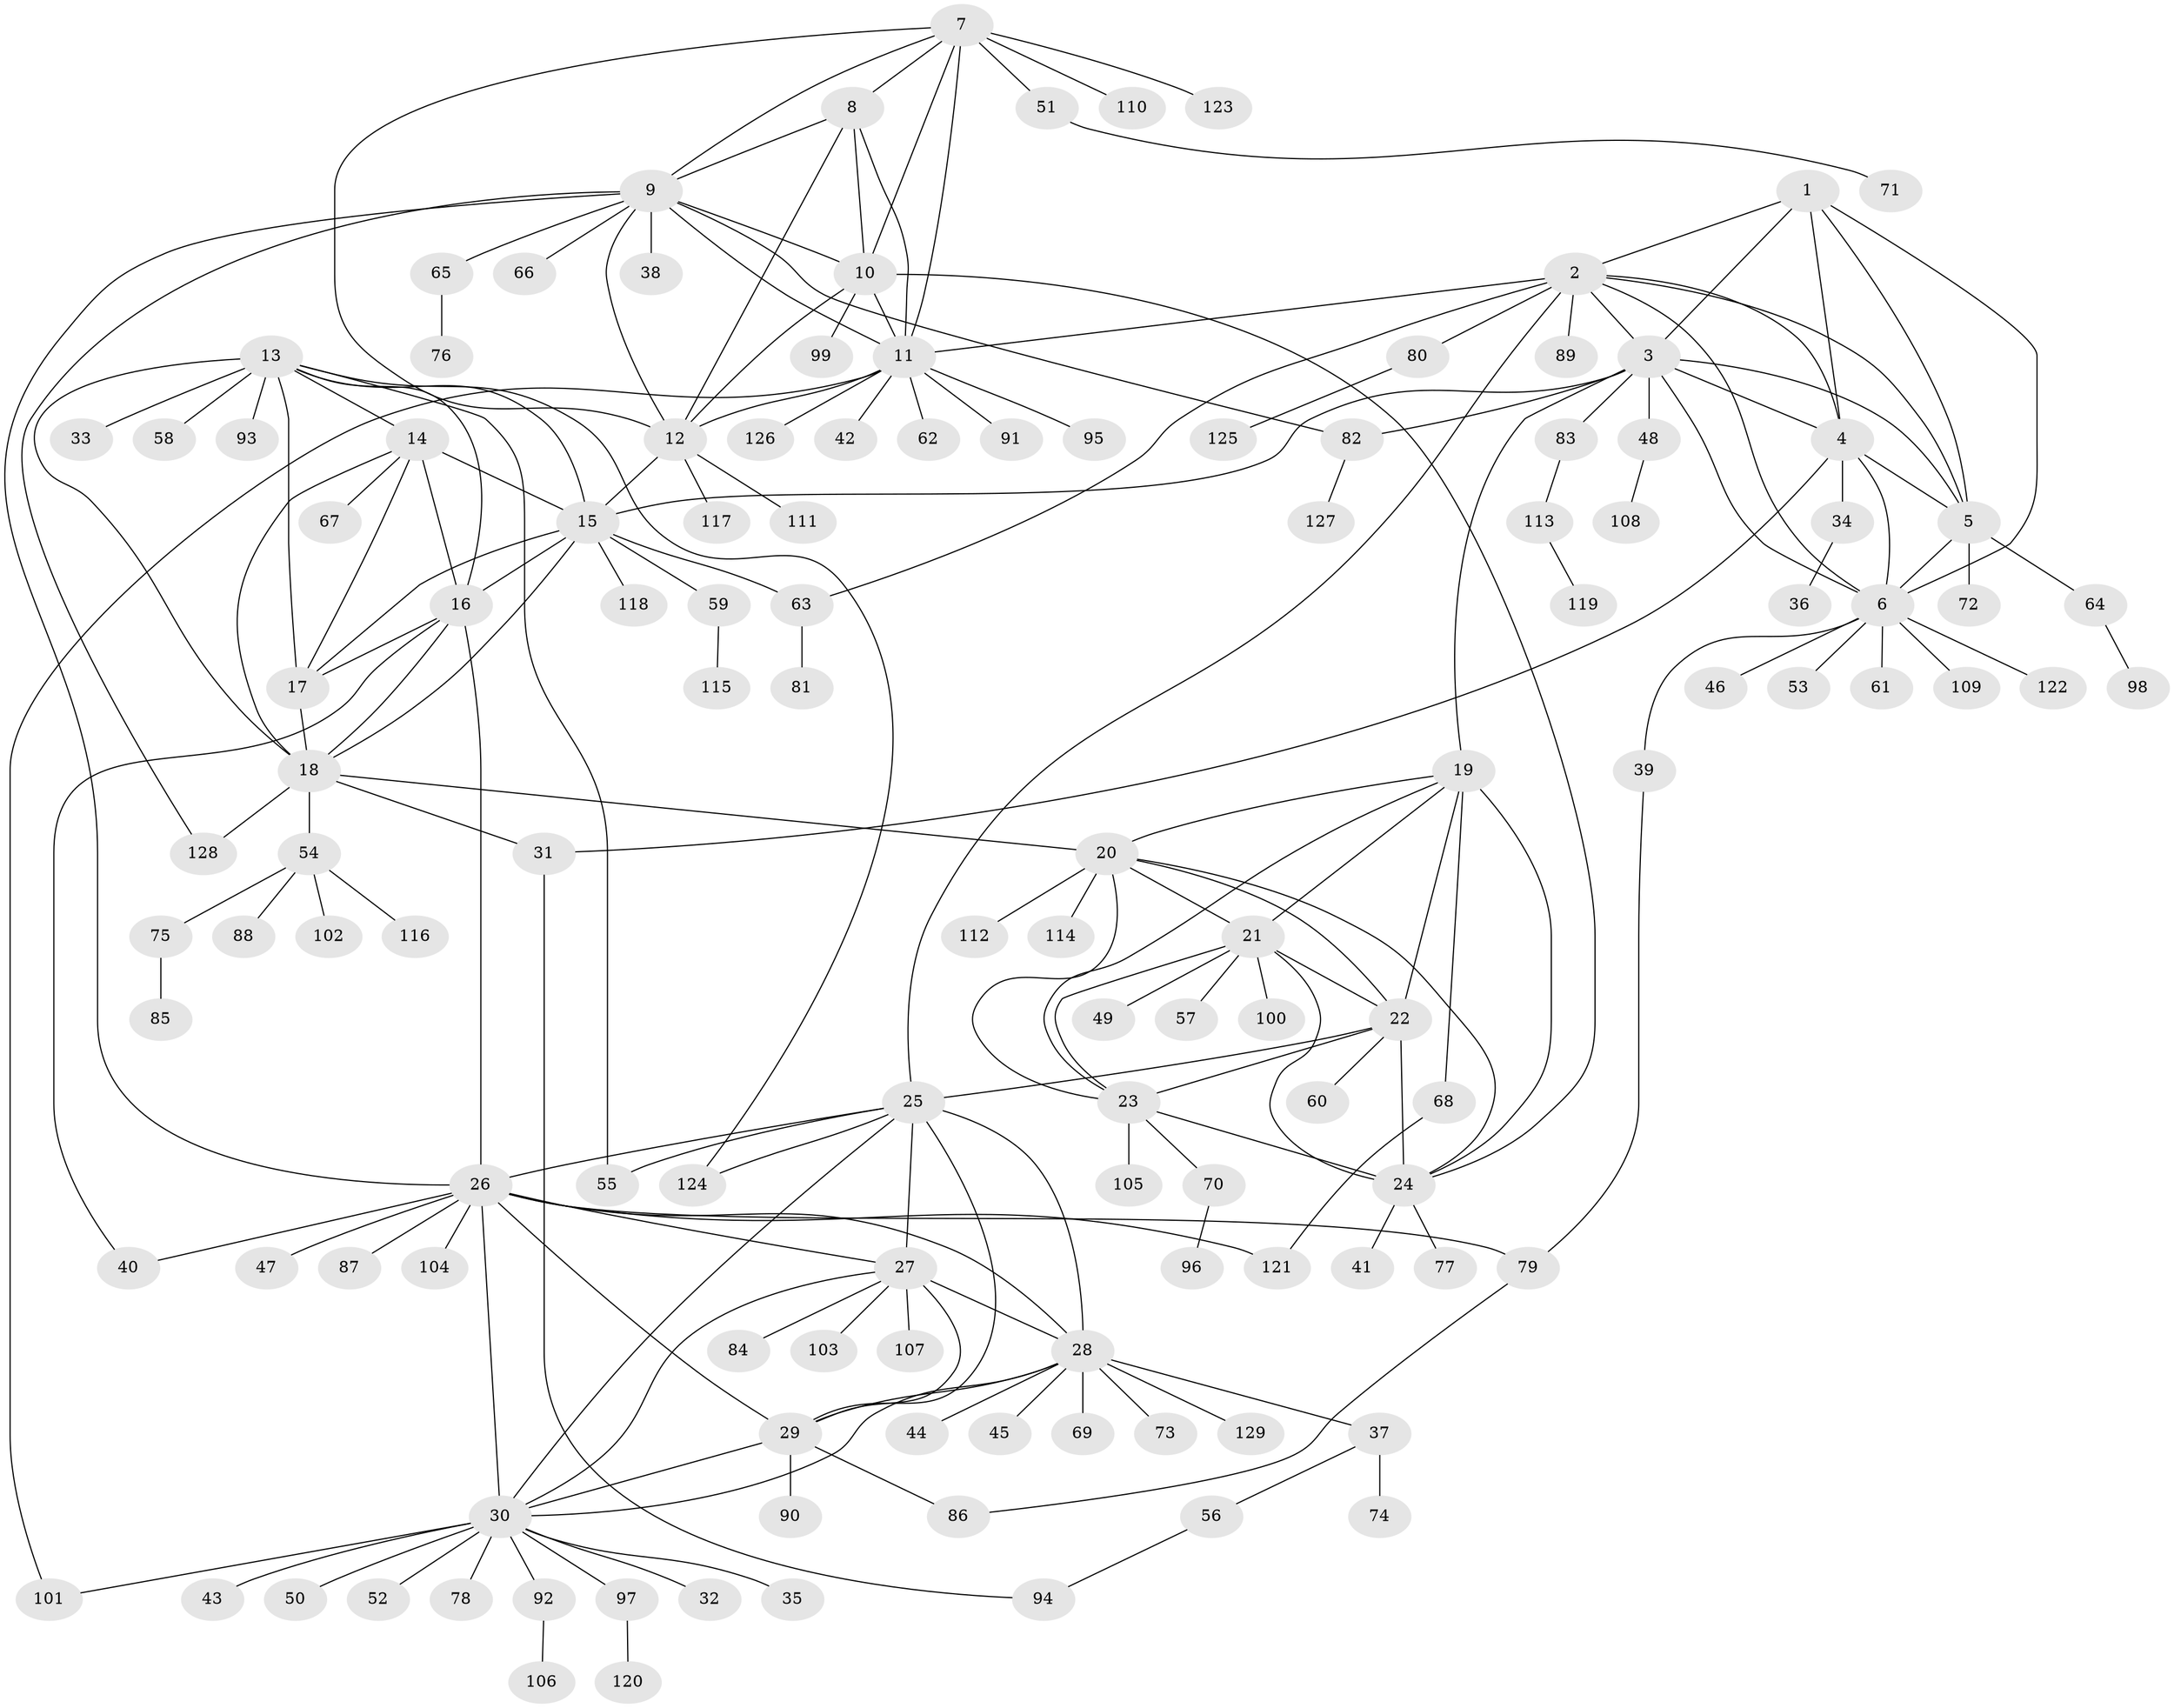 // Generated by graph-tools (version 1.1) at 2025/37/03/09/25 02:37:33]
// undirected, 129 vertices, 196 edges
graph export_dot {
graph [start="1"]
  node [color=gray90,style=filled];
  1;
  2;
  3;
  4;
  5;
  6;
  7;
  8;
  9;
  10;
  11;
  12;
  13;
  14;
  15;
  16;
  17;
  18;
  19;
  20;
  21;
  22;
  23;
  24;
  25;
  26;
  27;
  28;
  29;
  30;
  31;
  32;
  33;
  34;
  35;
  36;
  37;
  38;
  39;
  40;
  41;
  42;
  43;
  44;
  45;
  46;
  47;
  48;
  49;
  50;
  51;
  52;
  53;
  54;
  55;
  56;
  57;
  58;
  59;
  60;
  61;
  62;
  63;
  64;
  65;
  66;
  67;
  68;
  69;
  70;
  71;
  72;
  73;
  74;
  75;
  76;
  77;
  78;
  79;
  80;
  81;
  82;
  83;
  84;
  85;
  86;
  87;
  88;
  89;
  90;
  91;
  92;
  93;
  94;
  95;
  96;
  97;
  98;
  99;
  100;
  101;
  102;
  103;
  104;
  105;
  106;
  107;
  108;
  109;
  110;
  111;
  112;
  113;
  114;
  115;
  116;
  117;
  118;
  119;
  120;
  121;
  122;
  123;
  124;
  125;
  126;
  127;
  128;
  129;
  1 -- 2;
  1 -- 3;
  1 -- 4;
  1 -- 5;
  1 -- 6;
  2 -- 3;
  2 -- 4;
  2 -- 5;
  2 -- 6;
  2 -- 11;
  2 -- 25;
  2 -- 63;
  2 -- 80;
  2 -- 89;
  3 -- 4;
  3 -- 5;
  3 -- 6;
  3 -- 15;
  3 -- 19;
  3 -- 48;
  3 -- 82;
  3 -- 83;
  4 -- 5;
  4 -- 6;
  4 -- 31;
  4 -- 34;
  5 -- 6;
  5 -- 64;
  5 -- 72;
  6 -- 39;
  6 -- 46;
  6 -- 53;
  6 -- 61;
  6 -- 109;
  6 -- 122;
  7 -- 8;
  7 -- 9;
  7 -- 10;
  7 -- 11;
  7 -- 12;
  7 -- 51;
  7 -- 110;
  7 -- 123;
  8 -- 9;
  8 -- 10;
  8 -- 11;
  8 -- 12;
  9 -- 10;
  9 -- 11;
  9 -- 12;
  9 -- 26;
  9 -- 38;
  9 -- 65;
  9 -- 66;
  9 -- 82;
  9 -- 128;
  10 -- 11;
  10 -- 12;
  10 -- 24;
  10 -- 99;
  11 -- 12;
  11 -- 42;
  11 -- 62;
  11 -- 91;
  11 -- 95;
  11 -- 101;
  11 -- 126;
  12 -- 15;
  12 -- 111;
  12 -- 117;
  13 -- 14;
  13 -- 15;
  13 -- 16;
  13 -- 17;
  13 -- 18;
  13 -- 33;
  13 -- 55;
  13 -- 58;
  13 -- 93;
  13 -- 124;
  14 -- 15;
  14 -- 16;
  14 -- 17;
  14 -- 18;
  14 -- 67;
  15 -- 16;
  15 -- 17;
  15 -- 18;
  15 -- 59;
  15 -- 63;
  15 -- 118;
  16 -- 17;
  16 -- 18;
  16 -- 26;
  16 -- 40;
  17 -- 18;
  18 -- 20;
  18 -- 31;
  18 -- 54;
  18 -- 128;
  19 -- 20;
  19 -- 21;
  19 -- 22;
  19 -- 23;
  19 -- 24;
  19 -- 68;
  20 -- 21;
  20 -- 22;
  20 -- 23;
  20 -- 24;
  20 -- 112;
  20 -- 114;
  21 -- 22;
  21 -- 23;
  21 -- 24;
  21 -- 49;
  21 -- 57;
  21 -- 100;
  22 -- 23;
  22 -- 24;
  22 -- 25;
  22 -- 60;
  23 -- 24;
  23 -- 70;
  23 -- 105;
  24 -- 41;
  24 -- 77;
  25 -- 26;
  25 -- 27;
  25 -- 28;
  25 -- 29;
  25 -- 30;
  25 -- 55;
  25 -- 124;
  26 -- 27;
  26 -- 28;
  26 -- 29;
  26 -- 30;
  26 -- 40;
  26 -- 47;
  26 -- 79;
  26 -- 87;
  26 -- 104;
  26 -- 121;
  27 -- 28;
  27 -- 29;
  27 -- 30;
  27 -- 84;
  27 -- 103;
  27 -- 107;
  28 -- 29;
  28 -- 30;
  28 -- 37;
  28 -- 44;
  28 -- 45;
  28 -- 69;
  28 -- 73;
  28 -- 129;
  29 -- 30;
  29 -- 86;
  29 -- 90;
  30 -- 32;
  30 -- 35;
  30 -- 43;
  30 -- 50;
  30 -- 52;
  30 -- 78;
  30 -- 92;
  30 -- 97;
  30 -- 101;
  31 -- 94;
  34 -- 36;
  37 -- 56;
  37 -- 74;
  39 -- 79;
  48 -- 108;
  51 -- 71;
  54 -- 75;
  54 -- 88;
  54 -- 102;
  54 -- 116;
  56 -- 94;
  59 -- 115;
  63 -- 81;
  64 -- 98;
  65 -- 76;
  68 -- 121;
  70 -- 96;
  75 -- 85;
  79 -- 86;
  80 -- 125;
  82 -- 127;
  83 -- 113;
  92 -- 106;
  97 -- 120;
  113 -- 119;
}
